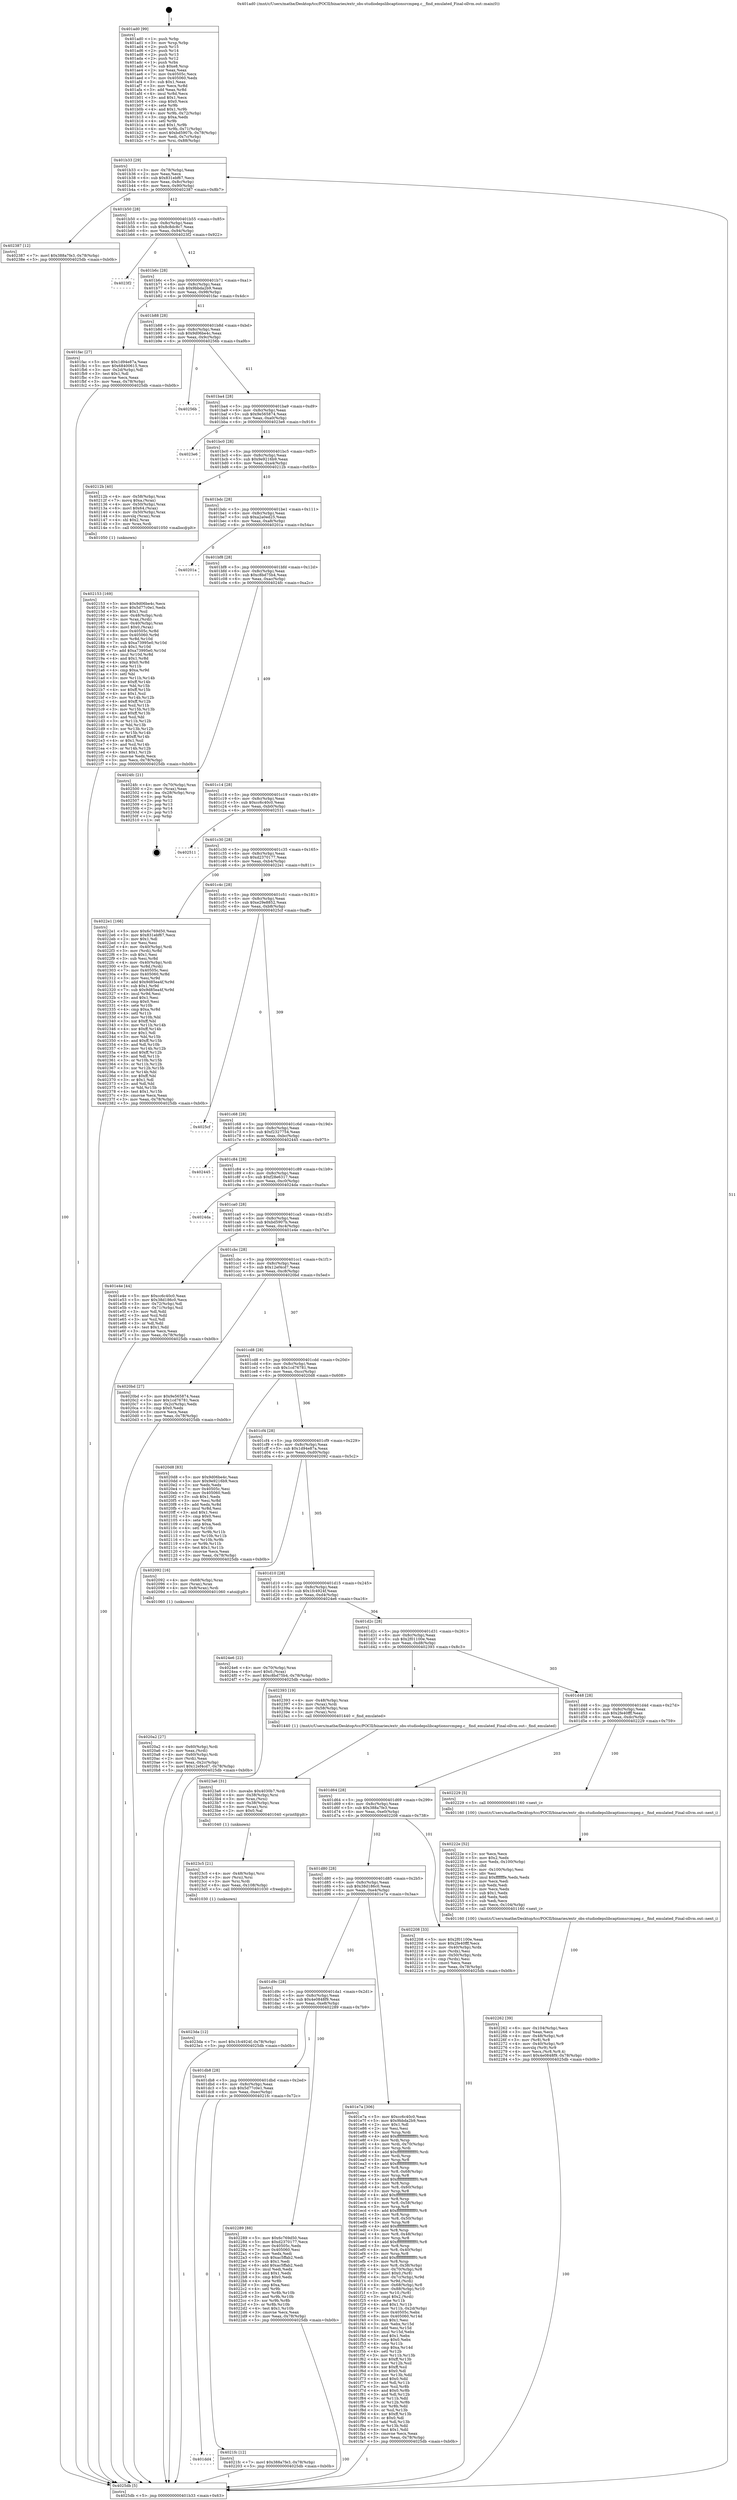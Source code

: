 digraph "0x401ad0" {
  label = "0x401ad0 (/mnt/c/Users/mathe/Desktop/tcc/POCII/binaries/extr_obs-studiodepslibcaptionsrcmpeg.c__find_emulated_Final-ollvm.out::main(0))"
  labelloc = "t"
  node[shape=record]

  Entry [label="",width=0.3,height=0.3,shape=circle,fillcolor=black,style=filled]
  "0x401b33" [label="{
     0x401b33 [29]\l
     | [instrs]\l
     &nbsp;&nbsp;0x401b33 \<+3\>: mov -0x78(%rbp),%eax\l
     &nbsp;&nbsp;0x401b36 \<+2\>: mov %eax,%ecx\l
     &nbsp;&nbsp;0x401b38 \<+6\>: sub $0x831ebf67,%ecx\l
     &nbsp;&nbsp;0x401b3e \<+6\>: mov %eax,-0x8c(%rbp)\l
     &nbsp;&nbsp;0x401b44 \<+6\>: mov %ecx,-0x90(%rbp)\l
     &nbsp;&nbsp;0x401b4a \<+6\>: je 0000000000402387 \<main+0x8b7\>\l
  }"]
  "0x402387" [label="{
     0x402387 [12]\l
     | [instrs]\l
     &nbsp;&nbsp;0x402387 \<+7\>: movl $0x388a7fe3,-0x78(%rbp)\l
     &nbsp;&nbsp;0x40238e \<+5\>: jmp 00000000004025db \<main+0xb0b\>\l
  }"]
  "0x401b50" [label="{
     0x401b50 [28]\l
     | [instrs]\l
     &nbsp;&nbsp;0x401b50 \<+5\>: jmp 0000000000401b55 \<main+0x85\>\l
     &nbsp;&nbsp;0x401b55 \<+6\>: mov -0x8c(%rbp),%eax\l
     &nbsp;&nbsp;0x401b5b \<+5\>: sub $0x8c8dc8c7,%eax\l
     &nbsp;&nbsp;0x401b60 \<+6\>: mov %eax,-0x94(%rbp)\l
     &nbsp;&nbsp;0x401b66 \<+6\>: je 00000000004023f2 \<main+0x922\>\l
  }"]
  Exit [label="",width=0.3,height=0.3,shape=circle,fillcolor=black,style=filled,peripheries=2]
  "0x4023f2" [label="{
     0x4023f2\l
  }", style=dashed]
  "0x401b6c" [label="{
     0x401b6c [28]\l
     | [instrs]\l
     &nbsp;&nbsp;0x401b6c \<+5\>: jmp 0000000000401b71 \<main+0xa1\>\l
     &nbsp;&nbsp;0x401b71 \<+6\>: mov -0x8c(%rbp),%eax\l
     &nbsp;&nbsp;0x401b77 \<+5\>: sub $0x9bbda2b9,%eax\l
     &nbsp;&nbsp;0x401b7c \<+6\>: mov %eax,-0x98(%rbp)\l
     &nbsp;&nbsp;0x401b82 \<+6\>: je 0000000000401fac \<main+0x4dc\>\l
  }"]
  "0x4023da" [label="{
     0x4023da [12]\l
     | [instrs]\l
     &nbsp;&nbsp;0x4023da \<+7\>: movl $0x1fc4924f,-0x78(%rbp)\l
     &nbsp;&nbsp;0x4023e1 \<+5\>: jmp 00000000004025db \<main+0xb0b\>\l
  }"]
  "0x401fac" [label="{
     0x401fac [27]\l
     | [instrs]\l
     &nbsp;&nbsp;0x401fac \<+5\>: mov $0x1d94e87a,%eax\l
     &nbsp;&nbsp;0x401fb1 \<+5\>: mov $0x68400615,%ecx\l
     &nbsp;&nbsp;0x401fb6 \<+3\>: mov -0x2d(%rbp),%dl\l
     &nbsp;&nbsp;0x401fb9 \<+3\>: test $0x1,%dl\l
     &nbsp;&nbsp;0x401fbc \<+3\>: cmovne %ecx,%eax\l
     &nbsp;&nbsp;0x401fbf \<+3\>: mov %eax,-0x78(%rbp)\l
     &nbsp;&nbsp;0x401fc2 \<+5\>: jmp 00000000004025db \<main+0xb0b\>\l
  }"]
  "0x401b88" [label="{
     0x401b88 [28]\l
     | [instrs]\l
     &nbsp;&nbsp;0x401b88 \<+5\>: jmp 0000000000401b8d \<main+0xbd\>\l
     &nbsp;&nbsp;0x401b8d \<+6\>: mov -0x8c(%rbp),%eax\l
     &nbsp;&nbsp;0x401b93 \<+5\>: sub $0x9d06be4c,%eax\l
     &nbsp;&nbsp;0x401b98 \<+6\>: mov %eax,-0x9c(%rbp)\l
     &nbsp;&nbsp;0x401b9e \<+6\>: je 000000000040256b \<main+0xa9b\>\l
  }"]
  "0x4023c5" [label="{
     0x4023c5 [21]\l
     | [instrs]\l
     &nbsp;&nbsp;0x4023c5 \<+4\>: mov -0x48(%rbp),%rsi\l
     &nbsp;&nbsp;0x4023c9 \<+3\>: mov (%rsi),%rsi\l
     &nbsp;&nbsp;0x4023cc \<+3\>: mov %rsi,%rdi\l
     &nbsp;&nbsp;0x4023cf \<+6\>: mov %eax,-0x108(%rbp)\l
     &nbsp;&nbsp;0x4023d5 \<+5\>: call 0000000000401030 \<free@plt\>\l
     | [calls]\l
     &nbsp;&nbsp;0x401030 \{1\} (unknown)\l
  }"]
  "0x40256b" [label="{
     0x40256b\l
  }", style=dashed]
  "0x401ba4" [label="{
     0x401ba4 [28]\l
     | [instrs]\l
     &nbsp;&nbsp;0x401ba4 \<+5\>: jmp 0000000000401ba9 \<main+0xd9\>\l
     &nbsp;&nbsp;0x401ba9 \<+6\>: mov -0x8c(%rbp),%eax\l
     &nbsp;&nbsp;0x401baf \<+5\>: sub $0x9e565874,%eax\l
     &nbsp;&nbsp;0x401bb4 \<+6\>: mov %eax,-0xa0(%rbp)\l
     &nbsp;&nbsp;0x401bba \<+6\>: je 00000000004023e6 \<main+0x916\>\l
  }"]
  "0x4023a6" [label="{
     0x4023a6 [31]\l
     | [instrs]\l
     &nbsp;&nbsp;0x4023a6 \<+10\>: movabs $0x4030b7,%rdi\l
     &nbsp;&nbsp;0x4023b0 \<+4\>: mov -0x38(%rbp),%rsi\l
     &nbsp;&nbsp;0x4023b4 \<+3\>: mov %rax,(%rsi)\l
     &nbsp;&nbsp;0x4023b7 \<+4\>: mov -0x38(%rbp),%rax\l
     &nbsp;&nbsp;0x4023bb \<+3\>: mov (%rax),%rsi\l
     &nbsp;&nbsp;0x4023be \<+2\>: mov $0x0,%al\l
     &nbsp;&nbsp;0x4023c0 \<+5\>: call 0000000000401040 \<printf@plt\>\l
     | [calls]\l
     &nbsp;&nbsp;0x401040 \{1\} (unknown)\l
  }"]
  "0x4023e6" [label="{
     0x4023e6\l
  }", style=dashed]
  "0x401bc0" [label="{
     0x401bc0 [28]\l
     | [instrs]\l
     &nbsp;&nbsp;0x401bc0 \<+5\>: jmp 0000000000401bc5 \<main+0xf5\>\l
     &nbsp;&nbsp;0x401bc5 \<+6\>: mov -0x8c(%rbp),%eax\l
     &nbsp;&nbsp;0x401bcb \<+5\>: sub $0x9e9216b9,%eax\l
     &nbsp;&nbsp;0x401bd0 \<+6\>: mov %eax,-0xa4(%rbp)\l
     &nbsp;&nbsp;0x401bd6 \<+6\>: je 000000000040212b \<main+0x65b\>\l
  }"]
  "0x402262" [label="{
     0x402262 [39]\l
     | [instrs]\l
     &nbsp;&nbsp;0x402262 \<+6\>: mov -0x104(%rbp),%ecx\l
     &nbsp;&nbsp;0x402268 \<+3\>: imul %eax,%ecx\l
     &nbsp;&nbsp;0x40226b \<+4\>: mov -0x48(%rbp),%r8\l
     &nbsp;&nbsp;0x40226f \<+3\>: mov (%r8),%r8\l
     &nbsp;&nbsp;0x402272 \<+4\>: mov -0x40(%rbp),%r9\l
     &nbsp;&nbsp;0x402276 \<+3\>: movslq (%r9),%r9\l
     &nbsp;&nbsp;0x402279 \<+4\>: mov %ecx,(%r8,%r9,4)\l
     &nbsp;&nbsp;0x40227d \<+7\>: movl $0x4e0848f9,-0x78(%rbp)\l
     &nbsp;&nbsp;0x402284 \<+5\>: jmp 00000000004025db \<main+0xb0b\>\l
  }"]
  "0x40212b" [label="{
     0x40212b [40]\l
     | [instrs]\l
     &nbsp;&nbsp;0x40212b \<+4\>: mov -0x58(%rbp),%rax\l
     &nbsp;&nbsp;0x40212f \<+7\>: movq $0xa,(%rax)\l
     &nbsp;&nbsp;0x402136 \<+4\>: mov -0x50(%rbp),%rax\l
     &nbsp;&nbsp;0x40213a \<+6\>: movl $0x64,(%rax)\l
     &nbsp;&nbsp;0x402140 \<+4\>: mov -0x50(%rbp),%rax\l
     &nbsp;&nbsp;0x402144 \<+3\>: movslq (%rax),%rax\l
     &nbsp;&nbsp;0x402147 \<+4\>: shl $0x2,%rax\l
     &nbsp;&nbsp;0x40214b \<+3\>: mov %rax,%rdi\l
     &nbsp;&nbsp;0x40214e \<+5\>: call 0000000000401050 \<malloc@plt\>\l
     | [calls]\l
     &nbsp;&nbsp;0x401050 \{1\} (unknown)\l
  }"]
  "0x401bdc" [label="{
     0x401bdc [28]\l
     | [instrs]\l
     &nbsp;&nbsp;0x401bdc \<+5\>: jmp 0000000000401be1 \<main+0x111\>\l
     &nbsp;&nbsp;0x401be1 \<+6\>: mov -0x8c(%rbp),%eax\l
     &nbsp;&nbsp;0x401be7 \<+5\>: sub $0xa2a0ed25,%eax\l
     &nbsp;&nbsp;0x401bec \<+6\>: mov %eax,-0xa8(%rbp)\l
     &nbsp;&nbsp;0x401bf2 \<+6\>: je 000000000040201a \<main+0x54a\>\l
  }"]
  "0x40222e" [label="{
     0x40222e [52]\l
     | [instrs]\l
     &nbsp;&nbsp;0x40222e \<+2\>: xor %ecx,%ecx\l
     &nbsp;&nbsp;0x402230 \<+5\>: mov $0x2,%edx\l
     &nbsp;&nbsp;0x402235 \<+6\>: mov %edx,-0x100(%rbp)\l
     &nbsp;&nbsp;0x40223b \<+1\>: cltd\l
     &nbsp;&nbsp;0x40223c \<+6\>: mov -0x100(%rbp),%esi\l
     &nbsp;&nbsp;0x402242 \<+2\>: idiv %esi\l
     &nbsp;&nbsp;0x402244 \<+6\>: imul $0xfffffffe,%edx,%edx\l
     &nbsp;&nbsp;0x40224a \<+2\>: mov %ecx,%edi\l
     &nbsp;&nbsp;0x40224c \<+2\>: sub %edx,%edi\l
     &nbsp;&nbsp;0x40224e \<+2\>: mov %ecx,%edx\l
     &nbsp;&nbsp;0x402250 \<+3\>: sub $0x1,%edx\l
     &nbsp;&nbsp;0x402253 \<+2\>: add %edx,%edi\l
     &nbsp;&nbsp;0x402255 \<+2\>: sub %edi,%ecx\l
     &nbsp;&nbsp;0x402257 \<+6\>: mov %ecx,-0x104(%rbp)\l
     &nbsp;&nbsp;0x40225d \<+5\>: call 0000000000401160 \<next_i\>\l
     | [calls]\l
     &nbsp;&nbsp;0x401160 \{100\} (/mnt/c/Users/mathe/Desktop/tcc/POCII/binaries/extr_obs-studiodepslibcaptionsrcmpeg.c__find_emulated_Final-ollvm.out::next_i)\l
  }"]
  "0x40201a" [label="{
     0x40201a\l
  }", style=dashed]
  "0x401bf8" [label="{
     0x401bf8 [28]\l
     | [instrs]\l
     &nbsp;&nbsp;0x401bf8 \<+5\>: jmp 0000000000401bfd \<main+0x12d\>\l
     &nbsp;&nbsp;0x401bfd \<+6\>: mov -0x8c(%rbp),%eax\l
     &nbsp;&nbsp;0x401c03 \<+5\>: sub $0xc8bd75b4,%eax\l
     &nbsp;&nbsp;0x401c08 \<+6\>: mov %eax,-0xac(%rbp)\l
     &nbsp;&nbsp;0x401c0e \<+6\>: je 00000000004024fc \<main+0xa2c\>\l
  }"]
  "0x401dd4" [label="{
     0x401dd4\l
  }", style=dashed]
  "0x4024fc" [label="{
     0x4024fc [21]\l
     | [instrs]\l
     &nbsp;&nbsp;0x4024fc \<+4\>: mov -0x70(%rbp),%rax\l
     &nbsp;&nbsp;0x402500 \<+2\>: mov (%rax),%eax\l
     &nbsp;&nbsp;0x402502 \<+4\>: lea -0x28(%rbp),%rsp\l
     &nbsp;&nbsp;0x402506 \<+1\>: pop %rbx\l
     &nbsp;&nbsp;0x402507 \<+2\>: pop %r12\l
     &nbsp;&nbsp;0x402509 \<+2\>: pop %r13\l
     &nbsp;&nbsp;0x40250b \<+2\>: pop %r14\l
     &nbsp;&nbsp;0x40250d \<+2\>: pop %r15\l
     &nbsp;&nbsp;0x40250f \<+1\>: pop %rbp\l
     &nbsp;&nbsp;0x402510 \<+1\>: ret\l
  }"]
  "0x401c14" [label="{
     0x401c14 [28]\l
     | [instrs]\l
     &nbsp;&nbsp;0x401c14 \<+5\>: jmp 0000000000401c19 \<main+0x149\>\l
     &nbsp;&nbsp;0x401c19 \<+6\>: mov -0x8c(%rbp),%eax\l
     &nbsp;&nbsp;0x401c1f \<+5\>: sub $0xcc6c40c0,%eax\l
     &nbsp;&nbsp;0x401c24 \<+6\>: mov %eax,-0xb0(%rbp)\l
     &nbsp;&nbsp;0x401c2a \<+6\>: je 0000000000402511 \<main+0xa41\>\l
  }"]
  "0x4021fc" [label="{
     0x4021fc [12]\l
     | [instrs]\l
     &nbsp;&nbsp;0x4021fc \<+7\>: movl $0x388a7fe3,-0x78(%rbp)\l
     &nbsp;&nbsp;0x402203 \<+5\>: jmp 00000000004025db \<main+0xb0b\>\l
  }"]
  "0x402511" [label="{
     0x402511\l
  }", style=dashed]
  "0x401c30" [label="{
     0x401c30 [28]\l
     | [instrs]\l
     &nbsp;&nbsp;0x401c30 \<+5\>: jmp 0000000000401c35 \<main+0x165\>\l
     &nbsp;&nbsp;0x401c35 \<+6\>: mov -0x8c(%rbp),%eax\l
     &nbsp;&nbsp;0x401c3b \<+5\>: sub $0xd2370177,%eax\l
     &nbsp;&nbsp;0x401c40 \<+6\>: mov %eax,-0xb4(%rbp)\l
     &nbsp;&nbsp;0x401c46 \<+6\>: je 00000000004022e1 \<main+0x811\>\l
  }"]
  "0x401db8" [label="{
     0x401db8 [28]\l
     | [instrs]\l
     &nbsp;&nbsp;0x401db8 \<+5\>: jmp 0000000000401dbd \<main+0x2ed\>\l
     &nbsp;&nbsp;0x401dbd \<+6\>: mov -0x8c(%rbp),%eax\l
     &nbsp;&nbsp;0x401dc3 \<+5\>: sub $0x5d77c0e1,%eax\l
     &nbsp;&nbsp;0x401dc8 \<+6\>: mov %eax,-0xec(%rbp)\l
     &nbsp;&nbsp;0x401dce \<+6\>: je 00000000004021fc \<main+0x72c\>\l
  }"]
  "0x4022e1" [label="{
     0x4022e1 [166]\l
     | [instrs]\l
     &nbsp;&nbsp;0x4022e1 \<+5\>: mov $0x6c769d50,%eax\l
     &nbsp;&nbsp;0x4022e6 \<+5\>: mov $0x831ebf67,%ecx\l
     &nbsp;&nbsp;0x4022eb \<+2\>: mov $0x1,%dl\l
     &nbsp;&nbsp;0x4022ed \<+2\>: xor %esi,%esi\l
     &nbsp;&nbsp;0x4022ef \<+4\>: mov -0x40(%rbp),%rdi\l
     &nbsp;&nbsp;0x4022f3 \<+3\>: mov (%rdi),%r8d\l
     &nbsp;&nbsp;0x4022f6 \<+3\>: sub $0x1,%esi\l
     &nbsp;&nbsp;0x4022f9 \<+3\>: sub %esi,%r8d\l
     &nbsp;&nbsp;0x4022fc \<+4\>: mov -0x40(%rbp),%rdi\l
     &nbsp;&nbsp;0x402300 \<+3\>: mov %r8d,(%rdi)\l
     &nbsp;&nbsp;0x402303 \<+7\>: mov 0x40505c,%esi\l
     &nbsp;&nbsp;0x40230a \<+8\>: mov 0x405060,%r8d\l
     &nbsp;&nbsp;0x402312 \<+3\>: mov %esi,%r9d\l
     &nbsp;&nbsp;0x402315 \<+7\>: add $0x9d85ea4f,%r9d\l
     &nbsp;&nbsp;0x40231c \<+4\>: sub $0x1,%r9d\l
     &nbsp;&nbsp;0x402320 \<+7\>: sub $0x9d85ea4f,%r9d\l
     &nbsp;&nbsp;0x402327 \<+4\>: imul %r9d,%esi\l
     &nbsp;&nbsp;0x40232b \<+3\>: and $0x1,%esi\l
     &nbsp;&nbsp;0x40232e \<+3\>: cmp $0x0,%esi\l
     &nbsp;&nbsp;0x402331 \<+4\>: sete %r10b\l
     &nbsp;&nbsp;0x402335 \<+4\>: cmp $0xa,%r8d\l
     &nbsp;&nbsp;0x402339 \<+4\>: setl %r11b\l
     &nbsp;&nbsp;0x40233d \<+3\>: mov %r10b,%bl\l
     &nbsp;&nbsp;0x402340 \<+3\>: xor $0xff,%bl\l
     &nbsp;&nbsp;0x402343 \<+3\>: mov %r11b,%r14b\l
     &nbsp;&nbsp;0x402346 \<+4\>: xor $0xff,%r14b\l
     &nbsp;&nbsp;0x40234a \<+3\>: xor $0x1,%dl\l
     &nbsp;&nbsp;0x40234d \<+3\>: mov %bl,%r15b\l
     &nbsp;&nbsp;0x402350 \<+4\>: and $0xff,%r15b\l
     &nbsp;&nbsp;0x402354 \<+3\>: and %dl,%r10b\l
     &nbsp;&nbsp;0x402357 \<+3\>: mov %r14b,%r12b\l
     &nbsp;&nbsp;0x40235a \<+4\>: and $0xff,%r12b\l
     &nbsp;&nbsp;0x40235e \<+3\>: and %dl,%r11b\l
     &nbsp;&nbsp;0x402361 \<+3\>: or %r10b,%r15b\l
     &nbsp;&nbsp;0x402364 \<+3\>: or %r11b,%r12b\l
     &nbsp;&nbsp;0x402367 \<+3\>: xor %r12b,%r15b\l
     &nbsp;&nbsp;0x40236a \<+3\>: or %r14b,%bl\l
     &nbsp;&nbsp;0x40236d \<+3\>: xor $0xff,%bl\l
     &nbsp;&nbsp;0x402370 \<+3\>: or $0x1,%dl\l
     &nbsp;&nbsp;0x402373 \<+2\>: and %dl,%bl\l
     &nbsp;&nbsp;0x402375 \<+3\>: or %bl,%r15b\l
     &nbsp;&nbsp;0x402378 \<+4\>: test $0x1,%r15b\l
     &nbsp;&nbsp;0x40237c \<+3\>: cmovne %ecx,%eax\l
     &nbsp;&nbsp;0x40237f \<+3\>: mov %eax,-0x78(%rbp)\l
     &nbsp;&nbsp;0x402382 \<+5\>: jmp 00000000004025db \<main+0xb0b\>\l
  }"]
  "0x401c4c" [label="{
     0x401c4c [28]\l
     | [instrs]\l
     &nbsp;&nbsp;0x401c4c \<+5\>: jmp 0000000000401c51 \<main+0x181\>\l
     &nbsp;&nbsp;0x401c51 \<+6\>: mov -0x8c(%rbp),%eax\l
     &nbsp;&nbsp;0x401c57 \<+5\>: sub $0xe29e8852,%eax\l
     &nbsp;&nbsp;0x401c5c \<+6\>: mov %eax,-0xb8(%rbp)\l
     &nbsp;&nbsp;0x401c62 \<+6\>: je 00000000004025cf \<main+0xaff\>\l
  }"]
  "0x402289" [label="{
     0x402289 [88]\l
     | [instrs]\l
     &nbsp;&nbsp;0x402289 \<+5\>: mov $0x6c769d50,%eax\l
     &nbsp;&nbsp;0x40228e \<+5\>: mov $0xd2370177,%ecx\l
     &nbsp;&nbsp;0x402293 \<+7\>: mov 0x40505c,%edx\l
     &nbsp;&nbsp;0x40229a \<+7\>: mov 0x405060,%esi\l
     &nbsp;&nbsp;0x4022a1 \<+2\>: mov %edx,%edi\l
     &nbsp;&nbsp;0x4022a3 \<+6\>: sub $0xac5ffab2,%edi\l
     &nbsp;&nbsp;0x4022a9 \<+3\>: sub $0x1,%edi\l
     &nbsp;&nbsp;0x4022ac \<+6\>: add $0xac5ffab2,%edi\l
     &nbsp;&nbsp;0x4022b2 \<+3\>: imul %edi,%edx\l
     &nbsp;&nbsp;0x4022b5 \<+3\>: and $0x1,%edx\l
     &nbsp;&nbsp;0x4022b8 \<+3\>: cmp $0x0,%edx\l
     &nbsp;&nbsp;0x4022bb \<+4\>: sete %r8b\l
     &nbsp;&nbsp;0x4022bf \<+3\>: cmp $0xa,%esi\l
     &nbsp;&nbsp;0x4022c2 \<+4\>: setl %r9b\l
     &nbsp;&nbsp;0x4022c6 \<+3\>: mov %r8b,%r10b\l
     &nbsp;&nbsp;0x4022c9 \<+3\>: and %r9b,%r10b\l
     &nbsp;&nbsp;0x4022cc \<+3\>: xor %r9b,%r8b\l
     &nbsp;&nbsp;0x4022cf \<+3\>: or %r8b,%r10b\l
     &nbsp;&nbsp;0x4022d2 \<+4\>: test $0x1,%r10b\l
     &nbsp;&nbsp;0x4022d6 \<+3\>: cmovne %ecx,%eax\l
     &nbsp;&nbsp;0x4022d9 \<+3\>: mov %eax,-0x78(%rbp)\l
     &nbsp;&nbsp;0x4022dc \<+5\>: jmp 00000000004025db \<main+0xb0b\>\l
  }"]
  "0x4025cf" [label="{
     0x4025cf\l
  }", style=dashed]
  "0x401c68" [label="{
     0x401c68 [28]\l
     | [instrs]\l
     &nbsp;&nbsp;0x401c68 \<+5\>: jmp 0000000000401c6d \<main+0x19d\>\l
     &nbsp;&nbsp;0x401c6d \<+6\>: mov -0x8c(%rbp),%eax\l
     &nbsp;&nbsp;0x401c73 \<+5\>: sub $0xf2327754,%eax\l
     &nbsp;&nbsp;0x401c78 \<+6\>: mov %eax,-0xbc(%rbp)\l
     &nbsp;&nbsp;0x401c7e \<+6\>: je 0000000000402445 \<main+0x975\>\l
  }"]
  "0x402153" [label="{
     0x402153 [169]\l
     | [instrs]\l
     &nbsp;&nbsp;0x402153 \<+5\>: mov $0x9d06be4c,%ecx\l
     &nbsp;&nbsp;0x402158 \<+5\>: mov $0x5d77c0e1,%edx\l
     &nbsp;&nbsp;0x40215d \<+3\>: mov $0x1,%sil\l
     &nbsp;&nbsp;0x402160 \<+4\>: mov -0x48(%rbp),%rdi\l
     &nbsp;&nbsp;0x402164 \<+3\>: mov %rax,(%rdi)\l
     &nbsp;&nbsp;0x402167 \<+4\>: mov -0x40(%rbp),%rax\l
     &nbsp;&nbsp;0x40216b \<+6\>: movl $0x0,(%rax)\l
     &nbsp;&nbsp;0x402171 \<+8\>: mov 0x40505c,%r8d\l
     &nbsp;&nbsp;0x402179 \<+8\>: mov 0x405060,%r9d\l
     &nbsp;&nbsp;0x402181 \<+3\>: mov %r8d,%r10d\l
     &nbsp;&nbsp;0x402184 \<+7\>: sub $0xa73995e0,%r10d\l
     &nbsp;&nbsp;0x40218b \<+4\>: sub $0x1,%r10d\l
     &nbsp;&nbsp;0x40218f \<+7\>: add $0xa73995e0,%r10d\l
     &nbsp;&nbsp;0x402196 \<+4\>: imul %r10d,%r8d\l
     &nbsp;&nbsp;0x40219a \<+4\>: and $0x1,%r8d\l
     &nbsp;&nbsp;0x40219e \<+4\>: cmp $0x0,%r8d\l
     &nbsp;&nbsp;0x4021a2 \<+4\>: sete %r11b\l
     &nbsp;&nbsp;0x4021a6 \<+4\>: cmp $0xa,%r9d\l
     &nbsp;&nbsp;0x4021aa \<+3\>: setl %bl\l
     &nbsp;&nbsp;0x4021ad \<+3\>: mov %r11b,%r14b\l
     &nbsp;&nbsp;0x4021b0 \<+4\>: xor $0xff,%r14b\l
     &nbsp;&nbsp;0x4021b4 \<+3\>: mov %bl,%r15b\l
     &nbsp;&nbsp;0x4021b7 \<+4\>: xor $0xff,%r15b\l
     &nbsp;&nbsp;0x4021bb \<+4\>: xor $0x1,%sil\l
     &nbsp;&nbsp;0x4021bf \<+3\>: mov %r14b,%r12b\l
     &nbsp;&nbsp;0x4021c2 \<+4\>: and $0xff,%r12b\l
     &nbsp;&nbsp;0x4021c6 \<+3\>: and %sil,%r11b\l
     &nbsp;&nbsp;0x4021c9 \<+3\>: mov %r15b,%r13b\l
     &nbsp;&nbsp;0x4021cc \<+4\>: and $0xff,%r13b\l
     &nbsp;&nbsp;0x4021d0 \<+3\>: and %sil,%bl\l
     &nbsp;&nbsp;0x4021d3 \<+3\>: or %r11b,%r12b\l
     &nbsp;&nbsp;0x4021d6 \<+3\>: or %bl,%r13b\l
     &nbsp;&nbsp;0x4021d9 \<+3\>: xor %r13b,%r12b\l
     &nbsp;&nbsp;0x4021dc \<+3\>: or %r15b,%r14b\l
     &nbsp;&nbsp;0x4021df \<+4\>: xor $0xff,%r14b\l
     &nbsp;&nbsp;0x4021e3 \<+4\>: or $0x1,%sil\l
     &nbsp;&nbsp;0x4021e7 \<+3\>: and %sil,%r14b\l
     &nbsp;&nbsp;0x4021ea \<+3\>: or %r14b,%r12b\l
     &nbsp;&nbsp;0x4021ed \<+4\>: test $0x1,%r12b\l
     &nbsp;&nbsp;0x4021f1 \<+3\>: cmovne %edx,%ecx\l
     &nbsp;&nbsp;0x4021f4 \<+3\>: mov %ecx,-0x78(%rbp)\l
     &nbsp;&nbsp;0x4021f7 \<+5\>: jmp 00000000004025db \<main+0xb0b\>\l
  }"]
  "0x402445" [label="{
     0x402445\l
  }", style=dashed]
  "0x401c84" [label="{
     0x401c84 [28]\l
     | [instrs]\l
     &nbsp;&nbsp;0x401c84 \<+5\>: jmp 0000000000401c89 \<main+0x1b9\>\l
     &nbsp;&nbsp;0x401c89 \<+6\>: mov -0x8c(%rbp),%eax\l
     &nbsp;&nbsp;0x401c8f \<+5\>: sub $0xf28e6317,%eax\l
     &nbsp;&nbsp;0x401c94 \<+6\>: mov %eax,-0xc0(%rbp)\l
     &nbsp;&nbsp;0x401c9a \<+6\>: je 00000000004024da \<main+0xa0a\>\l
  }"]
  "0x4020a2" [label="{
     0x4020a2 [27]\l
     | [instrs]\l
     &nbsp;&nbsp;0x4020a2 \<+4\>: mov -0x60(%rbp),%rdi\l
     &nbsp;&nbsp;0x4020a6 \<+2\>: mov %eax,(%rdi)\l
     &nbsp;&nbsp;0x4020a8 \<+4\>: mov -0x60(%rbp),%rdi\l
     &nbsp;&nbsp;0x4020ac \<+2\>: mov (%rdi),%eax\l
     &nbsp;&nbsp;0x4020ae \<+3\>: mov %eax,-0x2c(%rbp)\l
     &nbsp;&nbsp;0x4020b1 \<+7\>: movl $0x12ef4cd7,-0x78(%rbp)\l
     &nbsp;&nbsp;0x4020b8 \<+5\>: jmp 00000000004025db \<main+0xb0b\>\l
  }"]
  "0x4024da" [label="{
     0x4024da\l
  }", style=dashed]
  "0x401ca0" [label="{
     0x401ca0 [28]\l
     | [instrs]\l
     &nbsp;&nbsp;0x401ca0 \<+5\>: jmp 0000000000401ca5 \<main+0x1d5\>\l
     &nbsp;&nbsp;0x401ca5 \<+6\>: mov -0x8c(%rbp),%eax\l
     &nbsp;&nbsp;0x401cab \<+5\>: sub $0xbd5907b,%eax\l
     &nbsp;&nbsp;0x401cb0 \<+6\>: mov %eax,-0xc4(%rbp)\l
     &nbsp;&nbsp;0x401cb6 \<+6\>: je 0000000000401e4e \<main+0x37e\>\l
  }"]
  "0x401d9c" [label="{
     0x401d9c [28]\l
     | [instrs]\l
     &nbsp;&nbsp;0x401d9c \<+5\>: jmp 0000000000401da1 \<main+0x2d1\>\l
     &nbsp;&nbsp;0x401da1 \<+6\>: mov -0x8c(%rbp),%eax\l
     &nbsp;&nbsp;0x401da7 \<+5\>: sub $0x4e0848f9,%eax\l
     &nbsp;&nbsp;0x401dac \<+6\>: mov %eax,-0xe8(%rbp)\l
     &nbsp;&nbsp;0x401db2 \<+6\>: je 0000000000402289 \<main+0x7b9\>\l
  }"]
  "0x401e4e" [label="{
     0x401e4e [44]\l
     | [instrs]\l
     &nbsp;&nbsp;0x401e4e \<+5\>: mov $0xcc6c40c0,%eax\l
     &nbsp;&nbsp;0x401e53 \<+5\>: mov $0x38d186c0,%ecx\l
     &nbsp;&nbsp;0x401e58 \<+3\>: mov -0x72(%rbp),%dl\l
     &nbsp;&nbsp;0x401e5b \<+4\>: mov -0x71(%rbp),%sil\l
     &nbsp;&nbsp;0x401e5f \<+3\>: mov %dl,%dil\l
     &nbsp;&nbsp;0x401e62 \<+3\>: and %sil,%dil\l
     &nbsp;&nbsp;0x401e65 \<+3\>: xor %sil,%dl\l
     &nbsp;&nbsp;0x401e68 \<+3\>: or %dl,%dil\l
     &nbsp;&nbsp;0x401e6b \<+4\>: test $0x1,%dil\l
     &nbsp;&nbsp;0x401e6f \<+3\>: cmovne %ecx,%eax\l
     &nbsp;&nbsp;0x401e72 \<+3\>: mov %eax,-0x78(%rbp)\l
     &nbsp;&nbsp;0x401e75 \<+5\>: jmp 00000000004025db \<main+0xb0b\>\l
  }"]
  "0x401cbc" [label="{
     0x401cbc [28]\l
     | [instrs]\l
     &nbsp;&nbsp;0x401cbc \<+5\>: jmp 0000000000401cc1 \<main+0x1f1\>\l
     &nbsp;&nbsp;0x401cc1 \<+6\>: mov -0x8c(%rbp),%eax\l
     &nbsp;&nbsp;0x401cc7 \<+5\>: sub $0x12ef4cd7,%eax\l
     &nbsp;&nbsp;0x401ccc \<+6\>: mov %eax,-0xc8(%rbp)\l
     &nbsp;&nbsp;0x401cd2 \<+6\>: je 00000000004020bd \<main+0x5ed\>\l
  }"]
  "0x4025db" [label="{
     0x4025db [5]\l
     | [instrs]\l
     &nbsp;&nbsp;0x4025db \<+5\>: jmp 0000000000401b33 \<main+0x63\>\l
  }"]
  "0x401ad0" [label="{
     0x401ad0 [99]\l
     | [instrs]\l
     &nbsp;&nbsp;0x401ad0 \<+1\>: push %rbp\l
     &nbsp;&nbsp;0x401ad1 \<+3\>: mov %rsp,%rbp\l
     &nbsp;&nbsp;0x401ad4 \<+2\>: push %r15\l
     &nbsp;&nbsp;0x401ad6 \<+2\>: push %r14\l
     &nbsp;&nbsp;0x401ad8 \<+2\>: push %r13\l
     &nbsp;&nbsp;0x401ada \<+2\>: push %r12\l
     &nbsp;&nbsp;0x401adc \<+1\>: push %rbx\l
     &nbsp;&nbsp;0x401add \<+7\>: sub $0xe8,%rsp\l
     &nbsp;&nbsp;0x401ae4 \<+2\>: xor %eax,%eax\l
     &nbsp;&nbsp;0x401ae6 \<+7\>: mov 0x40505c,%ecx\l
     &nbsp;&nbsp;0x401aed \<+7\>: mov 0x405060,%edx\l
     &nbsp;&nbsp;0x401af4 \<+3\>: sub $0x1,%eax\l
     &nbsp;&nbsp;0x401af7 \<+3\>: mov %ecx,%r8d\l
     &nbsp;&nbsp;0x401afa \<+3\>: add %eax,%r8d\l
     &nbsp;&nbsp;0x401afd \<+4\>: imul %r8d,%ecx\l
     &nbsp;&nbsp;0x401b01 \<+3\>: and $0x1,%ecx\l
     &nbsp;&nbsp;0x401b04 \<+3\>: cmp $0x0,%ecx\l
     &nbsp;&nbsp;0x401b07 \<+4\>: sete %r9b\l
     &nbsp;&nbsp;0x401b0b \<+4\>: and $0x1,%r9b\l
     &nbsp;&nbsp;0x401b0f \<+4\>: mov %r9b,-0x72(%rbp)\l
     &nbsp;&nbsp;0x401b13 \<+3\>: cmp $0xa,%edx\l
     &nbsp;&nbsp;0x401b16 \<+4\>: setl %r9b\l
     &nbsp;&nbsp;0x401b1a \<+4\>: and $0x1,%r9b\l
     &nbsp;&nbsp;0x401b1e \<+4\>: mov %r9b,-0x71(%rbp)\l
     &nbsp;&nbsp;0x401b22 \<+7\>: movl $0xbd5907b,-0x78(%rbp)\l
     &nbsp;&nbsp;0x401b29 \<+3\>: mov %edi,-0x7c(%rbp)\l
     &nbsp;&nbsp;0x401b2c \<+7\>: mov %rsi,-0x88(%rbp)\l
  }"]
  "0x401e7a" [label="{
     0x401e7a [306]\l
     | [instrs]\l
     &nbsp;&nbsp;0x401e7a \<+5\>: mov $0xcc6c40c0,%eax\l
     &nbsp;&nbsp;0x401e7f \<+5\>: mov $0x9bbda2b9,%ecx\l
     &nbsp;&nbsp;0x401e84 \<+2\>: mov $0x1,%dl\l
     &nbsp;&nbsp;0x401e86 \<+2\>: xor %esi,%esi\l
     &nbsp;&nbsp;0x401e88 \<+3\>: mov %rsp,%rdi\l
     &nbsp;&nbsp;0x401e8b \<+4\>: add $0xfffffffffffffff0,%rdi\l
     &nbsp;&nbsp;0x401e8f \<+3\>: mov %rdi,%rsp\l
     &nbsp;&nbsp;0x401e92 \<+4\>: mov %rdi,-0x70(%rbp)\l
     &nbsp;&nbsp;0x401e96 \<+3\>: mov %rsp,%rdi\l
     &nbsp;&nbsp;0x401e99 \<+4\>: add $0xfffffffffffffff0,%rdi\l
     &nbsp;&nbsp;0x401e9d \<+3\>: mov %rdi,%rsp\l
     &nbsp;&nbsp;0x401ea0 \<+3\>: mov %rsp,%r8\l
     &nbsp;&nbsp;0x401ea3 \<+4\>: add $0xfffffffffffffff0,%r8\l
     &nbsp;&nbsp;0x401ea7 \<+3\>: mov %r8,%rsp\l
     &nbsp;&nbsp;0x401eaa \<+4\>: mov %r8,-0x68(%rbp)\l
     &nbsp;&nbsp;0x401eae \<+3\>: mov %rsp,%r8\l
     &nbsp;&nbsp;0x401eb1 \<+4\>: add $0xfffffffffffffff0,%r8\l
     &nbsp;&nbsp;0x401eb5 \<+3\>: mov %r8,%rsp\l
     &nbsp;&nbsp;0x401eb8 \<+4\>: mov %r8,-0x60(%rbp)\l
     &nbsp;&nbsp;0x401ebc \<+3\>: mov %rsp,%r8\l
     &nbsp;&nbsp;0x401ebf \<+4\>: add $0xfffffffffffffff0,%r8\l
     &nbsp;&nbsp;0x401ec3 \<+3\>: mov %r8,%rsp\l
     &nbsp;&nbsp;0x401ec6 \<+4\>: mov %r8,-0x58(%rbp)\l
     &nbsp;&nbsp;0x401eca \<+3\>: mov %rsp,%r8\l
     &nbsp;&nbsp;0x401ecd \<+4\>: add $0xfffffffffffffff0,%r8\l
     &nbsp;&nbsp;0x401ed1 \<+3\>: mov %r8,%rsp\l
     &nbsp;&nbsp;0x401ed4 \<+4\>: mov %r8,-0x50(%rbp)\l
     &nbsp;&nbsp;0x401ed8 \<+3\>: mov %rsp,%r8\l
     &nbsp;&nbsp;0x401edb \<+4\>: add $0xfffffffffffffff0,%r8\l
     &nbsp;&nbsp;0x401edf \<+3\>: mov %r8,%rsp\l
     &nbsp;&nbsp;0x401ee2 \<+4\>: mov %r8,-0x48(%rbp)\l
     &nbsp;&nbsp;0x401ee6 \<+3\>: mov %rsp,%r8\l
     &nbsp;&nbsp;0x401ee9 \<+4\>: add $0xfffffffffffffff0,%r8\l
     &nbsp;&nbsp;0x401eed \<+3\>: mov %r8,%rsp\l
     &nbsp;&nbsp;0x401ef0 \<+4\>: mov %r8,-0x40(%rbp)\l
     &nbsp;&nbsp;0x401ef4 \<+3\>: mov %rsp,%r8\l
     &nbsp;&nbsp;0x401ef7 \<+4\>: add $0xfffffffffffffff0,%r8\l
     &nbsp;&nbsp;0x401efb \<+3\>: mov %r8,%rsp\l
     &nbsp;&nbsp;0x401efe \<+4\>: mov %r8,-0x38(%rbp)\l
     &nbsp;&nbsp;0x401f02 \<+4\>: mov -0x70(%rbp),%r8\l
     &nbsp;&nbsp;0x401f06 \<+7\>: movl $0x0,(%r8)\l
     &nbsp;&nbsp;0x401f0d \<+4\>: mov -0x7c(%rbp),%r9d\l
     &nbsp;&nbsp;0x401f11 \<+3\>: mov %r9d,(%rdi)\l
     &nbsp;&nbsp;0x401f14 \<+4\>: mov -0x68(%rbp),%r8\l
     &nbsp;&nbsp;0x401f18 \<+7\>: mov -0x88(%rbp),%r10\l
     &nbsp;&nbsp;0x401f1f \<+3\>: mov %r10,(%r8)\l
     &nbsp;&nbsp;0x401f22 \<+3\>: cmpl $0x2,(%rdi)\l
     &nbsp;&nbsp;0x401f25 \<+4\>: setne %r11b\l
     &nbsp;&nbsp;0x401f29 \<+4\>: and $0x1,%r11b\l
     &nbsp;&nbsp;0x401f2d \<+4\>: mov %r11b,-0x2d(%rbp)\l
     &nbsp;&nbsp;0x401f31 \<+7\>: mov 0x40505c,%ebx\l
     &nbsp;&nbsp;0x401f38 \<+8\>: mov 0x405060,%r14d\l
     &nbsp;&nbsp;0x401f40 \<+3\>: sub $0x1,%esi\l
     &nbsp;&nbsp;0x401f43 \<+3\>: mov %ebx,%r15d\l
     &nbsp;&nbsp;0x401f46 \<+3\>: add %esi,%r15d\l
     &nbsp;&nbsp;0x401f49 \<+4\>: imul %r15d,%ebx\l
     &nbsp;&nbsp;0x401f4d \<+3\>: and $0x1,%ebx\l
     &nbsp;&nbsp;0x401f50 \<+3\>: cmp $0x0,%ebx\l
     &nbsp;&nbsp;0x401f53 \<+4\>: sete %r11b\l
     &nbsp;&nbsp;0x401f57 \<+4\>: cmp $0xa,%r14d\l
     &nbsp;&nbsp;0x401f5b \<+4\>: setl %r12b\l
     &nbsp;&nbsp;0x401f5f \<+3\>: mov %r11b,%r13b\l
     &nbsp;&nbsp;0x401f62 \<+4\>: xor $0xff,%r13b\l
     &nbsp;&nbsp;0x401f66 \<+3\>: mov %r12b,%sil\l
     &nbsp;&nbsp;0x401f69 \<+4\>: xor $0xff,%sil\l
     &nbsp;&nbsp;0x401f6d \<+3\>: xor $0x0,%dl\l
     &nbsp;&nbsp;0x401f70 \<+3\>: mov %r13b,%dil\l
     &nbsp;&nbsp;0x401f73 \<+4\>: and $0x0,%dil\l
     &nbsp;&nbsp;0x401f77 \<+3\>: and %dl,%r11b\l
     &nbsp;&nbsp;0x401f7a \<+3\>: mov %sil,%r8b\l
     &nbsp;&nbsp;0x401f7d \<+4\>: and $0x0,%r8b\l
     &nbsp;&nbsp;0x401f81 \<+3\>: and %dl,%r12b\l
     &nbsp;&nbsp;0x401f84 \<+3\>: or %r11b,%dil\l
     &nbsp;&nbsp;0x401f87 \<+3\>: or %r12b,%r8b\l
     &nbsp;&nbsp;0x401f8a \<+3\>: xor %r8b,%dil\l
     &nbsp;&nbsp;0x401f8d \<+3\>: or %sil,%r13b\l
     &nbsp;&nbsp;0x401f90 \<+4\>: xor $0xff,%r13b\l
     &nbsp;&nbsp;0x401f94 \<+3\>: or $0x0,%dl\l
     &nbsp;&nbsp;0x401f97 \<+3\>: and %dl,%r13b\l
     &nbsp;&nbsp;0x401f9a \<+3\>: or %r13b,%dil\l
     &nbsp;&nbsp;0x401f9d \<+4\>: test $0x1,%dil\l
     &nbsp;&nbsp;0x401fa1 \<+3\>: cmovne %ecx,%eax\l
     &nbsp;&nbsp;0x401fa4 \<+3\>: mov %eax,-0x78(%rbp)\l
     &nbsp;&nbsp;0x401fa7 \<+5\>: jmp 00000000004025db \<main+0xb0b\>\l
  }"]
  "0x4020bd" [label="{
     0x4020bd [27]\l
     | [instrs]\l
     &nbsp;&nbsp;0x4020bd \<+5\>: mov $0x9e565874,%eax\l
     &nbsp;&nbsp;0x4020c2 \<+5\>: mov $0x1cd76781,%ecx\l
     &nbsp;&nbsp;0x4020c7 \<+3\>: mov -0x2c(%rbp),%edx\l
     &nbsp;&nbsp;0x4020ca \<+3\>: cmp $0x0,%edx\l
     &nbsp;&nbsp;0x4020cd \<+3\>: cmove %ecx,%eax\l
     &nbsp;&nbsp;0x4020d0 \<+3\>: mov %eax,-0x78(%rbp)\l
     &nbsp;&nbsp;0x4020d3 \<+5\>: jmp 00000000004025db \<main+0xb0b\>\l
  }"]
  "0x401cd8" [label="{
     0x401cd8 [28]\l
     | [instrs]\l
     &nbsp;&nbsp;0x401cd8 \<+5\>: jmp 0000000000401cdd \<main+0x20d\>\l
     &nbsp;&nbsp;0x401cdd \<+6\>: mov -0x8c(%rbp),%eax\l
     &nbsp;&nbsp;0x401ce3 \<+5\>: sub $0x1cd76781,%eax\l
     &nbsp;&nbsp;0x401ce8 \<+6\>: mov %eax,-0xcc(%rbp)\l
     &nbsp;&nbsp;0x401cee \<+6\>: je 00000000004020d8 \<main+0x608\>\l
  }"]
  "0x401d80" [label="{
     0x401d80 [28]\l
     | [instrs]\l
     &nbsp;&nbsp;0x401d80 \<+5\>: jmp 0000000000401d85 \<main+0x2b5\>\l
     &nbsp;&nbsp;0x401d85 \<+6\>: mov -0x8c(%rbp),%eax\l
     &nbsp;&nbsp;0x401d8b \<+5\>: sub $0x38d186c0,%eax\l
     &nbsp;&nbsp;0x401d90 \<+6\>: mov %eax,-0xe4(%rbp)\l
     &nbsp;&nbsp;0x401d96 \<+6\>: je 0000000000401e7a \<main+0x3aa\>\l
  }"]
  "0x4020d8" [label="{
     0x4020d8 [83]\l
     | [instrs]\l
     &nbsp;&nbsp;0x4020d8 \<+5\>: mov $0x9d06be4c,%eax\l
     &nbsp;&nbsp;0x4020dd \<+5\>: mov $0x9e9216b9,%ecx\l
     &nbsp;&nbsp;0x4020e2 \<+2\>: xor %edx,%edx\l
     &nbsp;&nbsp;0x4020e4 \<+7\>: mov 0x40505c,%esi\l
     &nbsp;&nbsp;0x4020eb \<+7\>: mov 0x405060,%edi\l
     &nbsp;&nbsp;0x4020f2 \<+3\>: sub $0x1,%edx\l
     &nbsp;&nbsp;0x4020f5 \<+3\>: mov %esi,%r8d\l
     &nbsp;&nbsp;0x4020f8 \<+3\>: add %edx,%r8d\l
     &nbsp;&nbsp;0x4020fb \<+4\>: imul %r8d,%esi\l
     &nbsp;&nbsp;0x4020ff \<+3\>: and $0x1,%esi\l
     &nbsp;&nbsp;0x402102 \<+3\>: cmp $0x0,%esi\l
     &nbsp;&nbsp;0x402105 \<+4\>: sete %r9b\l
     &nbsp;&nbsp;0x402109 \<+3\>: cmp $0xa,%edi\l
     &nbsp;&nbsp;0x40210c \<+4\>: setl %r10b\l
     &nbsp;&nbsp;0x402110 \<+3\>: mov %r9b,%r11b\l
     &nbsp;&nbsp;0x402113 \<+3\>: and %r10b,%r11b\l
     &nbsp;&nbsp;0x402116 \<+3\>: xor %r10b,%r9b\l
     &nbsp;&nbsp;0x402119 \<+3\>: or %r9b,%r11b\l
     &nbsp;&nbsp;0x40211c \<+4\>: test $0x1,%r11b\l
     &nbsp;&nbsp;0x402120 \<+3\>: cmovne %ecx,%eax\l
     &nbsp;&nbsp;0x402123 \<+3\>: mov %eax,-0x78(%rbp)\l
     &nbsp;&nbsp;0x402126 \<+5\>: jmp 00000000004025db \<main+0xb0b\>\l
  }"]
  "0x401cf4" [label="{
     0x401cf4 [28]\l
     | [instrs]\l
     &nbsp;&nbsp;0x401cf4 \<+5\>: jmp 0000000000401cf9 \<main+0x229\>\l
     &nbsp;&nbsp;0x401cf9 \<+6\>: mov -0x8c(%rbp),%eax\l
     &nbsp;&nbsp;0x401cff \<+5\>: sub $0x1d94e87a,%eax\l
     &nbsp;&nbsp;0x401d04 \<+6\>: mov %eax,-0xd0(%rbp)\l
     &nbsp;&nbsp;0x401d0a \<+6\>: je 0000000000402092 \<main+0x5c2\>\l
  }"]
  "0x402208" [label="{
     0x402208 [33]\l
     | [instrs]\l
     &nbsp;&nbsp;0x402208 \<+5\>: mov $0x2f01100e,%eax\l
     &nbsp;&nbsp;0x40220d \<+5\>: mov $0x2fe40fff,%ecx\l
     &nbsp;&nbsp;0x402212 \<+4\>: mov -0x40(%rbp),%rdx\l
     &nbsp;&nbsp;0x402216 \<+2\>: mov (%rdx),%esi\l
     &nbsp;&nbsp;0x402218 \<+4\>: mov -0x50(%rbp),%rdx\l
     &nbsp;&nbsp;0x40221c \<+2\>: cmp (%rdx),%esi\l
     &nbsp;&nbsp;0x40221e \<+3\>: cmovl %ecx,%eax\l
     &nbsp;&nbsp;0x402221 \<+3\>: mov %eax,-0x78(%rbp)\l
     &nbsp;&nbsp;0x402224 \<+5\>: jmp 00000000004025db \<main+0xb0b\>\l
  }"]
  "0x402092" [label="{
     0x402092 [16]\l
     | [instrs]\l
     &nbsp;&nbsp;0x402092 \<+4\>: mov -0x68(%rbp),%rax\l
     &nbsp;&nbsp;0x402096 \<+3\>: mov (%rax),%rax\l
     &nbsp;&nbsp;0x402099 \<+4\>: mov 0x8(%rax),%rdi\l
     &nbsp;&nbsp;0x40209d \<+5\>: call 0000000000401060 \<atoi@plt\>\l
     | [calls]\l
     &nbsp;&nbsp;0x401060 \{1\} (unknown)\l
  }"]
  "0x401d10" [label="{
     0x401d10 [28]\l
     | [instrs]\l
     &nbsp;&nbsp;0x401d10 \<+5\>: jmp 0000000000401d15 \<main+0x245\>\l
     &nbsp;&nbsp;0x401d15 \<+6\>: mov -0x8c(%rbp),%eax\l
     &nbsp;&nbsp;0x401d1b \<+5\>: sub $0x1fc4924f,%eax\l
     &nbsp;&nbsp;0x401d20 \<+6\>: mov %eax,-0xd4(%rbp)\l
     &nbsp;&nbsp;0x401d26 \<+6\>: je 00000000004024e6 \<main+0xa16\>\l
  }"]
  "0x401d64" [label="{
     0x401d64 [28]\l
     | [instrs]\l
     &nbsp;&nbsp;0x401d64 \<+5\>: jmp 0000000000401d69 \<main+0x299\>\l
     &nbsp;&nbsp;0x401d69 \<+6\>: mov -0x8c(%rbp),%eax\l
     &nbsp;&nbsp;0x401d6f \<+5\>: sub $0x388a7fe3,%eax\l
     &nbsp;&nbsp;0x401d74 \<+6\>: mov %eax,-0xe0(%rbp)\l
     &nbsp;&nbsp;0x401d7a \<+6\>: je 0000000000402208 \<main+0x738\>\l
  }"]
  "0x4024e6" [label="{
     0x4024e6 [22]\l
     | [instrs]\l
     &nbsp;&nbsp;0x4024e6 \<+4\>: mov -0x70(%rbp),%rax\l
     &nbsp;&nbsp;0x4024ea \<+6\>: movl $0x0,(%rax)\l
     &nbsp;&nbsp;0x4024f0 \<+7\>: movl $0xc8bd75b4,-0x78(%rbp)\l
     &nbsp;&nbsp;0x4024f7 \<+5\>: jmp 00000000004025db \<main+0xb0b\>\l
  }"]
  "0x401d2c" [label="{
     0x401d2c [28]\l
     | [instrs]\l
     &nbsp;&nbsp;0x401d2c \<+5\>: jmp 0000000000401d31 \<main+0x261\>\l
     &nbsp;&nbsp;0x401d31 \<+6\>: mov -0x8c(%rbp),%eax\l
     &nbsp;&nbsp;0x401d37 \<+5\>: sub $0x2f01100e,%eax\l
     &nbsp;&nbsp;0x401d3c \<+6\>: mov %eax,-0xd8(%rbp)\l
     &nbsp;&nbsp;0x401d42 \<+6\>: je 0000000000402393 \<main+0x8c3\>\l
  }"]
  "0x402229" [label="{
     0x402229 [5]\l
     | [instrs]\l
     &nbsp;&nbsp;0x402229 \<+5\>: call 0000000000401160 \<next_i\>\l
     | [calls]\l
     &nbsp;&nbsp;0x401160 \{100\} (/mnt/c/Users/mathe/Desktop/tcc/POCII/binaries/extr_obs-studiodepslibcaptionsrcmpeg.c__find_emulated_Final-ollvm.out::next_i)\l
  }"]
  "0x402393" [label="{
     0x402393 [19]\l
     | [instrs]\l
     &nbsp;&nbsp;0x402393 \<+4\>: mov -0x48(%rbp),%rax\l
     &nbsp;&nbsp;0x402397 \<+3\>: mov (%rax),%rdi\l
     &nbsp;&nbsp;0x40239a \<+4\>: mov -0x58(%rbp),%rax\l
     &nbsp;&nbsp;0x40239e \<+3\>: mov (%rax),%rsi\l
     &nbsp;&nbsp;0x4023a1 \<+5\>: call 0000000000401440 \<_find_emulated\>\l
     | [calls]\l
     &nbsp;&nbsp;0x401440 \{1\} (/mnt/c/Users/mathe/Desktop/tcc/POCII/binaries/extr_obs-studiodepslibcaptionsrcmpeg.c__find_emulated_Final-ollvm.out::_find_emulated)\l
  }"]
  "0x401d48" [label="{
     0x401d48 [28]\l
     | [instrs]\l
     &nbsp;&nbsp;0x401d48 \<+5\>: jmp 0000000000401d4d \<main+0x27d\>\l
     &nbsp;&nbsp;0x401d4d \<+6\>: mov -0x8c(%rbp),%eax\l
     &nbsp;&nbsp;0x401d53 \<+5\>: sub $0x2fe40fff,%eax\l
     &nbsp;&nbsp;0x401d58 \<+6\>: mov %eax,-0xdc(%rbp)\l
     &nbsp;&nbsp;0x401d5e \<+6\>: je 0000000000402229 \<main+0x759\>\l
  }"]
  Entry -> "0x401ad0" [label=" 1"]
  "0x401b33" -> "0x402387" [label=" 100"]
  "0x401b33" -> "0x401b50" [label=" 412"]
  "0x4024fc" -> Exit [label=" 1"]
  "0x401b50" -> "0x4023f2" [label=" 0"]
  "0x401b50" -> "0x401b6c" [label=" 412"]
  "0x4024e6" -> "0x4025db" [label=" 1"]
  "0x401b6c" -> "0x401fac" [label=" 1"]
  "0x401b6c" -> "0x401b88" [label=" 411"]
  "0x4023da" -> "0x4025db" [label=" 1"]
  "0x401b88" -> "0x40256b" [label=" 0"]
  "0x401b88" -> "0x401ba4" [label=" 411"]
  "0x4023c5" -> "0x4023da" [label=" 1"]
  "0x401ba4" -> "0x4023e6" [label=" 0"]
  "0x401ba4" -> "0x401bc0" [label=" 411"]
  "0x4023a6" -> "0x4023c5" [label=" 1"]
  "0x401bc0" -> "0x40212b" [label=" 1"]
  "0x401bc0" -> "0x401bdc" [label=" 410"]
  "0x402393" -> "0x4023a6" [label=" 1"]
  "0x401bdc" -> "0x40201a" [label=" 0"]
  "0x401bdc" -> "0x401bf8" [label=" 410"]
  "0x402387" -> "0x4025db" [label=" 100"]
  "0x401bf8" -> "0x4024fc" [label=" 1"]
  "0x401bf8" -> "0x401c14" [label=" 409"]
  "0x4022e1" -> "0x4025db" [label=" 100"]
  "0x401c14" -> "0x402511" [label=" 0"]
  "0x401c14" -> "0x401c30" [label=" 409"]
  "0x402289" -> "0x4025db" [label=" 100"]
  "0x401c30" -> "0x4022e1" [label=" 100"]
  "0x401c30" -> "0x401c4c" [label=" 309"]
  "0x40222e" -> "0x402262" [label=" 100"]
  "0x401c4c" -> "0x4025cf" [label=" 0"]
  "0x401c4c" -> "0x401c68" [label=" 309"]
  "0x402229" -> "0x40222e" [label=" 100"]
  "0x401c68" -> "0x402445" [label=" 0"]
  "0x401c68" -> "0x401c84" [label=" 309"]
  "0x4021fc" -> "0x4025db" [label=" 1"]
  "0x401c84" -> "0x4024da" [label=" 0"]
  "0x401c84" -> "0x401ca0" [label=" 309"]
  "0x401db8" -> "0x401dd4" [label=" 0"]
  "0x401ca0" -> "0x401e4e" [label=" 1"]
  "0x401ca0" -> "0x401cbc" [label=" 308"]
  "0x401e4e" -> "0x4025db" [label=" 1"]
  "0x401ad0" -> "0x401b33" [label=" 1"]
  "0x4025db" -> "0x401b33" [label=" 511"]
  "0x402262" -> "0x4025db" [label=" 100"]
  "0x401cbc" -> "0x4020bd" [label=" 1"]
  "0x401cbc" -> "0x401cd8" [label=" 307"]
  "0x401d9c" -> "0x401db8" [label=" 1"]
  "0x401cd8" -> "0x4020d8" [label=" 1"]
  "0x401cd8" -> "0x401cf4" [label=" 306"]
  "0x402208" -> "0x4025db" [label=" 101"]
  "0x401cf4" -> "0x402092" [label=" 1"]
  "0x401cf4" -> "0x401d10" [label=" 305"]
  "0x402153" -> "0x4025db" [label=" 1"]
  "0x401d10" -> "0x4024e6" [label=" 1"]
  "0x401d10" -> "0x401d2c" [label=" 304"]
  "0x4020d8" -> "0x4025db" [label=" 1"]
  "0x401d2c" -> "0x402393" [label=" 1"]
  "0x401d2c" -> "0x401d48" [label=" 303"]
  "0x4020bd" -> "0x4025db" [label=" 1"]
  "0x401d48" -> "0x402229" [label=" 100"]
  "0x401d48" -> "0x401d64" [label=" 203"]
  "0x40212b" -> "0x402153" [label=" 1"]
  "0x401d64" -> "0x402208" [label=" 101"]
  "0x401d64" -> "0x401d80" [label=" 102"]
  "0x401d9c" -> "0x402289" [label=" 100"]
  "0x401d80" -> "0x401e7a" [label=" 1"]
  "0x401d80" -> "0x401d9c" [label=" 101"]
  "0x401db8" -> "0x4021fc" [label=" 1"]
  "0x401e7a" -> "0x4025db" [label=" 1"]
  "0x401fac" -> "0x4025db" [label=" 1"]
  "0x402092" -> "0x4020a2" [label=" 1"]
  "0x4020a2" -> "0x4025db" [label=" 1"]
}
